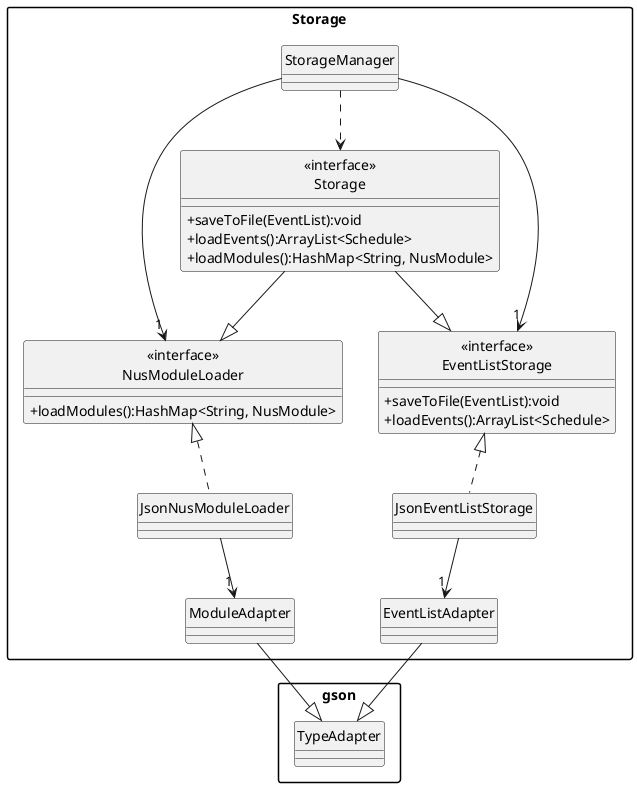 @startuml
hide circle
skinparam packageStyle Rectangle
skinparam classAttributeIconSize 0

package Storage{
    class "<<interface>>\nStorage"{
        +saveToFile(EventList):void
        +loadEvents():ArrayList<Schedule>
        +loadModules():HashMap<String, NusModule>
    }

        class "<<interface>>\nEventListStorage"{
            +saveToFile(EventList):void
            +loadEvents():ArrayList<Schedule>
        }
        class JsonEventListStorage {
        }
        class EventListAdapter{
        }



        class "<<interface>>\nNusModuleLoader"{
            +loadModules():HashMap<String, NusModule>
        }

        class JsonNusModuleLoader{
        }

        class ModuleAdapter{
        }


    class StorageManager{

    }






    "<<interface>>\nStorage" --|> "<<interface>>\nNusModuleLoader"
    "<<interface>>\nStorage" --|>"<<interface>>\nEventListStorage"

    StorageManager --> "1""<<interface>>\nNusModuleLoader"
    StorageManager --> "1""<<interface>>\nEventListStorage"
    StorageManager .down.> "<<interface>>\nStorage"

    JsonEventListStorage .up.|> "<<interface>>\nEventListStorage"
    JsonEventListStorage -down-> "1" EventListAdapter

    JsonNusModuleLoader .up.|> "<<interface>>\nNusModuleLoader"
    JsonNusModuleLoader -down-> "1" ModuleAdapter

}
package gson{
    class TypeAdapter{
    }
}


    EventListAdapter --|> TypeAdapter
    ModuleAdapter --|> TypeAdapter

@enduml

